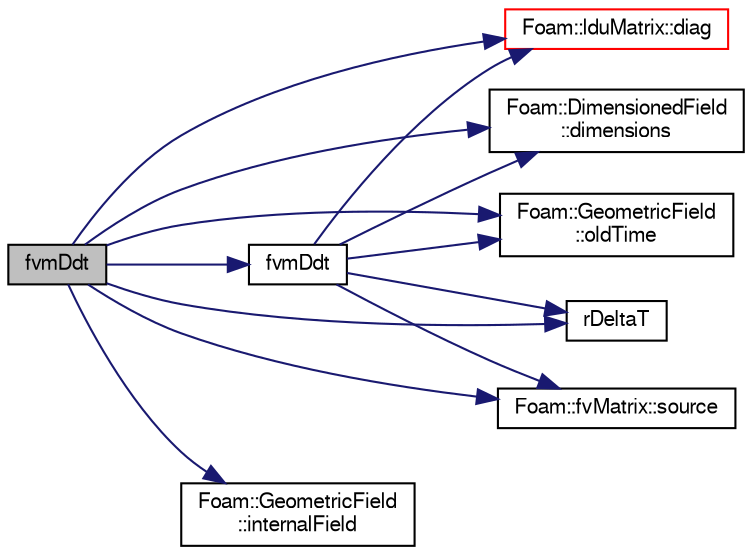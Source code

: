 digraph "fvmDdt"
{
  bgcolor="transparent";
  edge [fontname="FreeSans",fontsize="10",labelfontname="FreeSans",labelfontsize="10"];
  node [fontname="FreeSans",fontsize="10",shape=record];
  rankdir="LR";
  Node106 [label="fvmDdt",height=0.2,width=0.4,color="black", fillcolor="grey75", style="filled", fontcolor="black"];
  Node106 -> Node107 [color="midnightblue",fontsize="10",style="solid",fontname="FreeSans"];
  Node107 [label="Foam::lduMatrix::diag",height=0.2,width=0.4,color="red",URL="$a26882.html#a9140aaa9630c2cba2fe28369a649f2f0"];
  Node106 -> Node110 [color="midnightblue",fontsize="10",style="solid",fontname="FreeSans"];
  Node110 [label="Foam::DimensionedField\l::dimensions",height=0.2,width=0.4,color="black",URL="$a26390.html#a66989c1e0666e0d0c93a2056ce75599e",tooltip="Return dimensions. "];
  Node106 -> Node111 [color="midnightblue",fontsize="10",style="solid",fontname="FreeSans"];
  Node111 [label="fvmDdt",height=0.2,width=0.4,color="black",URL="$a22466.html#a8602a98a4ac41054bb3dcf8adc93b94b"];
  Node111 -> Node107 [color="midnightblue",fontsize="10",style="solid",fontname="FreeSans"];
  Node111 -> Node110 [color="midnightblue",fontsize="10",style="solid",fontname="FreeSans"];
  Node111 -> Node112 [color="midnightblue",fontsize="10",style="solid",fontname="FreeSans"];
  Node112 [label="Foam::GeometricField\l::oldTime",height=0.2,width=0.4,color="black",URL="$a22434.html#a2f51be6de19012555f923b0902d64135",tooltip="Return old time field. "];
  Node111 -> Node113 [color="midnightblue",fontsize="10",style="solid",fontname="FreeSans"];
  Node113 [label="rDeltaT",height=0.2,width=0.4,color="black",URL="$a38426.html#ab4a06642de5708190d817dc1a2e352a3"];
  Node111 -> Node114 [color="midnightblue",fontsize="10",style="solid",fontname="FreeSans"];
  Node114 [label="Foam::fvMatrix::source",height=0.2,width=0.4,color="black",URL="$a22358.html#a4c49d61a0e11bbdadf6646dbe3740560"];
  Node106 -> Node115 [color="midnightblue",fontsize="10",style="solid",fontname="FreeSans"];
  Node115 [label="Foam::GeometricField\l::internalField",height=0.2,width=0.4,color="black",URL="$a22434.html#a9536140d36d69bbac40496f6b817aa0a",tooltip="Return internal field. "];
  Node106 -> Node112 [color="midnightblue",fontsize="10",style="solid",fontname="FreeSans"];
  Node106 -> Node113 [color="midnightblue",fontsize="10",style="solid",fontname="FreeSans"];
  Node106 -> Node114 [color="midnightblue",fontsize="10",style="solid",fontname="FreeSans"];
}
